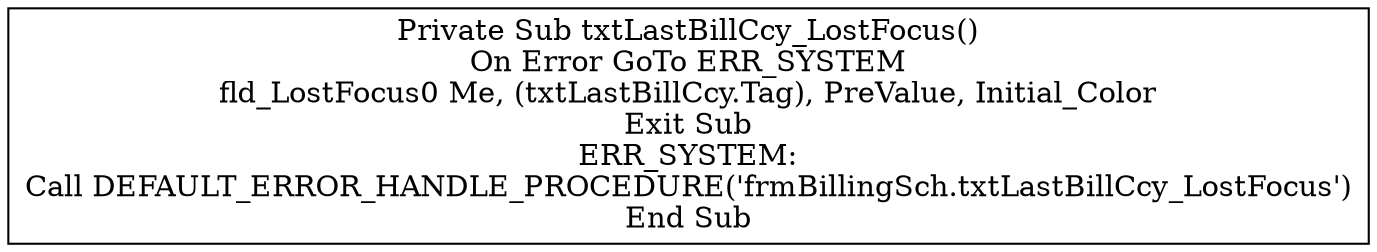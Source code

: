 digraph G{
Node_1 [ label ="Private Sub txtLastBillCcy_LostFocus()\nOn Error GoTo ERR_SYSTEM\nfld_LostFocus0 Me, (txtLastBillCcy.Tag), PreValue, Initial_Color\nExit Sub\nERR_SYSTEM:\nCall DEFAULT_ERROR_HANDLE_PROCEDURE('frmBillingSch.txtLastBillCcy_LostFocus')\nEnd Sub",shape="box"];
}
